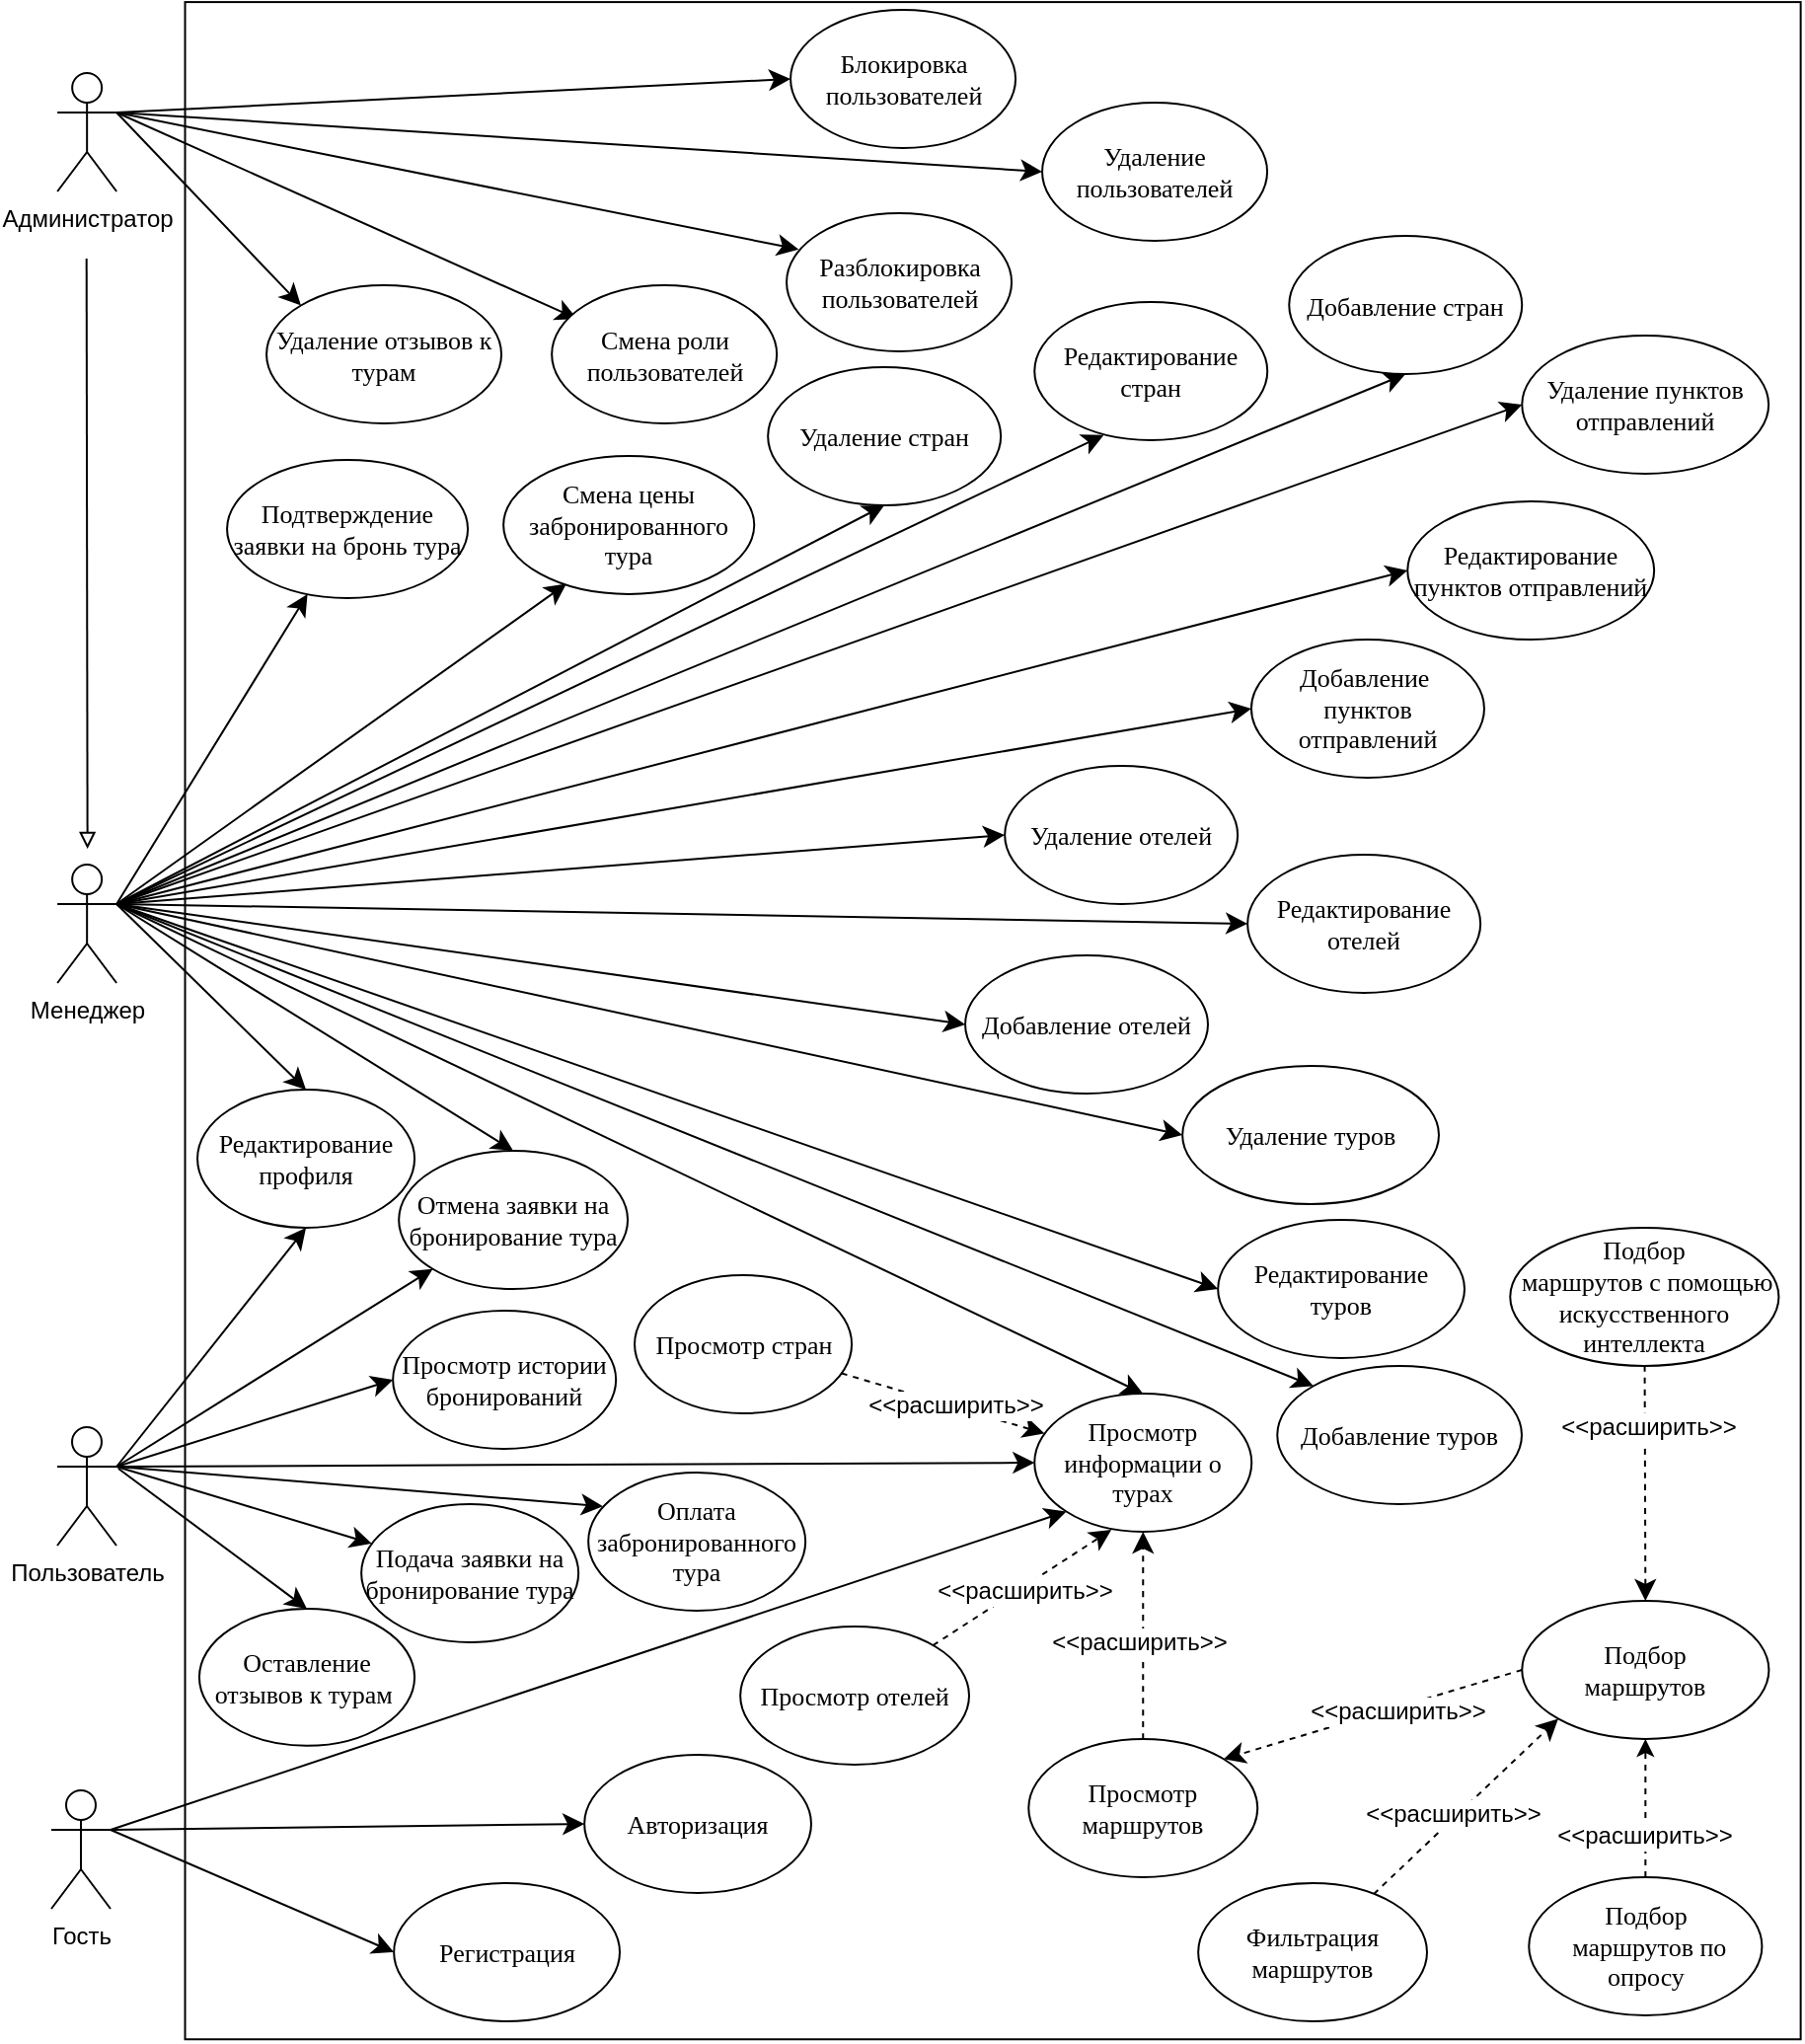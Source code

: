 <mxfile version="27.1.4">
  <diagram name="Страница — 1" id="NZbn_GLvDckBzevisfvI">
    <mxGraphModel dx="-113" dy="646" grid="0" gridSize="10" guides="1" tooltips="1" connect="1" arrows="1" fold="1" page="0" pageScale="1" pageWidth="1654" pageHeight="1169" background="none" math="0" shadow="0">
      <root>
        <mxCell id="0" />
        <mxCell id="1" parent="0" />
        <mxCell id="JH5U76IGOBcUqnHT-_Kr-2" value="" style="rounded=0;whiteSpace=wrap;html=1;rotation=90;" parent="1" vertex="1">
          <mxGeometry x="411" y="161.81" width="1032.08" height="818.55" as="geometry" />
        </mxCell>
        <mxCell id="p_r1cKh_CzRkiVNsoP0s-78" style="edgeStyle=none;curved=1;rounded=0;orthogonalLoop=1;jettySize=auto;html=1;entryX=0;entryY=0.5;entryDx=0;entryDy=0;fontSize=12;startSize=8;endSize=8;endArrow=classic;endFill=1;exitX=1;exitY=0.333;exitDx=0;exitDy=0;exitPerimeter=0;" parent="1" target="p_r1cKh_CzRkiVNsoP0s-5" edge="1">
          <mxGeometry relative="1" as="geometry">
            <mxPoint x="480.03" y="981" as="sourcePoint" />
          </mxGeometry>
        </mxCell>
        <mxCell id="bwHQZoLI509qidypqNT2-47" style="rounded=0;orthogonalLoop=1;jettySize=auto;html=1;entryX=0;entryY=0.5;entryDx=0;entryDy=0;endArrow=classic;endFill=1;exitX=1;exitY=0.333;exitDx=0;exitDy=0;exitPerimeter=0;endSize=8;startSize=8;" parent="1" target="JH5U76IGOBcUqnHT-_Kr-12" edge="1">
          <mxGeometry relative="1" as="geometry">
            <mxPoint x="480.03" y="981" as="sourcePoint" />
          </mxGeometry>
        </mxCell>
        <mxCell id="pDSoibewKa74b2x92ERq-3" style="edgeStyle=none;curved=1;rounded=0;orthogonalLoop=1;jettySize=auto;html=1;entryX=0;entryY=1;entryDx=0;entryDy=0;fontSize=12;startSize=8;endSize=8;endArrow=classic;startFill=0;exitX=1;exitY=0.333;exitDx=0;exitDy=0;exitPerimeter=0;endFill=1;" parent="1" target="PDdnuKzg3xYcXvbAcvYy-11" edge="1">
          <mxGeometry relative="1" as="geometry">
            <mxPoint x="480.03" y="981" as="sourcePoint" />
          </mxGeometry>
        </mxCell>
        <mxCell id="OeR3qFUjESxq3L1rICcf-13" style="edgeStyle=none;shape=connector;rounded=0;orthogonalLoop=1;jettySize=auto;html=1;labelBackgroundColor=default;strokeColor=default;align=center;verticalAlign=middle;fontFamily=Helvetica;fontSize=11;fontColor=default;endArrow=classic;endFill=1;exitX=1;exitY=0.333;exitDx=0;exitDy=0;exitPerimeter=0;endSize=8;startSize=8;" parent="1" target="OeR3qFUjESxq3L1rICcf-8" edge="1">
          <mxGeometry relative="1" as="geometry">
            <mxPoint x="483.08" y="797" as="sourcePoint" />
          </mxGeometry>
        </mxCell>
        <mxCell id="MzlMPMZbUSvePP-ofC2E-21" style="edgeStyle=none;curved=1;rounded=0;orthogonalLoop=1;jettySize=auto;html=1;entryX=0;entryY=1;entryDx=0;entryDy=0;fontSize=12;startSize=8;endSize=8;endArrow=classic;startFill=0;exitX=1;exitY=0.333;exitDx=0;exitDy=0;exitPerimeter=0;endFill=1;" parent="1" target="MzlMPMZbUSvePP-ofC2E-16" edge="1">
          <mxGeometry relative="1" as="geometry">
            <mxPoint x="483.08" y="797" as="sourcePoint" />
          </mxGeometry>
        </mxCell>
        <mxCell id="MzlMPMZbUSvePP-ofC2E-22" style="edgeStyle=none;curved=1;rounded=0;orthogonalLoop=1;jettySize=auto;html=1;entryX=0.067;entryY=0.244;entryDx=0;entryDy=0;fontSize=12;startSize=8;endSize=8;endArrow=classic;startFill=0;entryPerimeter=0;exitX=1;exitY=0.333;exitDx=0;exitDy=0;exitPerimeter=0;endFill=1;" parent="1" target="MzlMPMZbUSvePP-ofC2E-18" edge="1">
          <mxGeometry relative="1" as="geometry">
            <mxPoint x="483.08" y="797" as="sourcePoint" />
          </mxGeometry>
        </mxCell>
        <mxCell id="MzlMPMZbUSvePP-ofC2E-54" style="edgeStyle=none;curved=1;rounded=0;orthogonalLoop=1;jettySize=auto;html=1;entryX=0.5;entryY=1;entryDx=0;entryDy=0;fontSize=12;startSize=8;endSize=8;endArrow=classic;startFill=0;exitX=1;exitY=0.333;exitDx=0;exitDy=0;exitPerimeter=0;endFill=1;" parent="1" target="MzlMPMZbUSvePP-ofC2E-52" edge="1">
          <mxGeometry relative="1" as="geometry">
            <mxPoint x="483.08" y="797" as="sourcePoint" />
          </mxGeometry>
        </mxCell>
        <mxCell id="PDdnuKzg3xYcXvbAcvYy-16" style="edgeStyle=none;curved=1;rounded=0;orthogonalLoop=1;jettySize=auto;html=1;entryX=0;entryY=0.5;entryDx=0;entryDy=0;fontSize=12;startSize=8;endSize=8;endArrow=classic;startFill=0;exitX=1;exitY=0.333;exitDx=0;exitDy=0;exitPerimeter=0;endFill=1;" parent="1" target="PDdnuKzg3xYcXvbAcvYy-11" edge="1">
          <mxGeometry relative="1" as="geometry">
            <mxPoint x="483.08" y="797" as="sourcePoint" />
          </mxGeometry>
        </mxCell>
        <mxCell id="PDdnuKzg3xYcXvbAcvYy-90" style="edgeStyle=none;curved=1;rounded=0;orthogonalLoop=1;jettySize=auto;html=1;fontSize=12;startSize=8;endSize=8;endArrow=classic;startFill=0;entryX=0;entryY=0.5;entryDx=0;entryDy=0;exitX=1;exitY=0.333;exitDx=0;exitDy=0;exitPerimeter=0;endFill=1;" parent="1" target="PDdnuKzg3xYcXvbAcvYy-86" edge="1">
          <mxGeometry relative="1" as="geometry">
            <mxPoint x="882.08" y="879" as="targetPoint" />
            <mxPoint x="483.08" y="797" as="sourcePoint" />
          </mxGeometry>
        </mxCell>
        <mxCell id="VKElBH9GrZ8QgR8vNudi-1" style="edgeStyle=none;curved=1;rounded=0;orthogonalLoop=1;jettySize=auto;html=1;entryX=0.5;entryY=0;entryDx=0;entryDy=0;fontSize=12;startSize=8;endSize=8;" parent="1" target="OeR3qFUjESxq3L1rICcf-9" edge="1">
          <mxGeometry relative="1" as="geometry">
            <mxPoint x="484" y="798" as="sourcePoint" />
          </mxGeometry>
        </mxCell>
        <mxCell id="JH5U76IGOBcUqnHT-_Kr-21" style="rounded=0;orthogonalLoop=1;jettySize=auto;html=1;exitX=0.5;exitY=0;exitDx=0;exitDy=0;dashed=1;endArrow=classic;endFill=1;entryX=0.5;entryY=1;entryDx=0;entryDy=0;" parent="1" source="OeR3qFUjESxq3L1rICcf-7" target="OeR3qFUjESxq3L1rICcf-10" edge="1">
          <mxGeometry relative="1" as="geometry" />
        </mxCell>
        <mxCell id="VKElBH9GrZ8QgR8vNudi-22" value="&amp;lt;&amp;lt;расширить&amp;gt;&amp;gt;" style="edgeLabel;html=1;align=center;verticalAlign=middle;resizable=0;points=[];fontSize=12;" parent="JH5U76IGOBcUqnHT-_Kr-21" vertex="1" connectable="0">
          <mxGeometry x="-0.403" y="1" relative="1" as="geometry">
            <mxPoint as="offset" />
          </mxGeometry>
        </mxCell>
        <mxCell id="OeR3qFUjESxq3L1rICcf-7" value="&lt;span style=&quot;font-size: 13px;&quot;&gt;Подбор&lt;br&gt;&amp;nbsp;маршрутов по опросу&lt;/span&gt;" style="ellipse;whiteSpace=wrap;html=1;fontFamily=Times New Roman;" parent="1" vertex="1">
          <mxGeometry x="1198.63" y="1005" width="118.08" height="70" as="geometry" />
        </mxCell>
        <mxCell id="OeR3qFUjESxq3L1rICcf-8" value="Подача заявки на бронирование тура" style="ellipse;whiteSpace=wrap;html=1;fontFamily=Times New Roman;fontSize=13;" parent="1" vertex="1">
          <mxGeometry x="607.08" y="816" width="110" height="70" as="geometry" />
        </mxCell>
        <mxCell id="OeR3qFUjESxq3L1rICcf-9" value="&lt;font&gt;Оставление отзывов к турам&amp;nbsp;&lt;/font&gt;" style="ellipse;whiteSpace=wrap;html=1;fontFamily=Times New Roman;fontSize=13;" parent="1" vertex="1">
          <mxGeometry x="524.98" y="869" width="109.05" height="69.4" as="geometry" />
        </mxCell>
        <mxCell id="pDSoibewKa74b2x92ERq-12" style="edgeStyle=none;curved=1;rounded=0;orthogonalLoop=1;jettySize=auto;html=1;exitX=0;exitY=0.5;exitDx=0;exitDy=0;entryX=1;entryY=0;entryDx=0;entryDy=0;fontSize=12;startSize=8;endSize=8;dashed=1;" parent="1" source="OeR3qFUjESxq3L1rICcf-10" target="pDSoibewKa74b2x92ERq-9" edge="1">
          <mxGeometry relative="1" as="geometry" />
        </mxCell>
        <mxCell id="VKElBH9GrZ8QgR8vNudi-20" value="&amp;lt;&amp;lt;расширить&amp;gt;&amp;gt;" style="edgeLabel;html=1;align=center;verticalAlign=middle;resizable=0;points=[];fontSize=12;" parent="pDSoibewKa74b2x92ERq-12" vertex="1" connectable="0">
          <mxGeometry x="-0.158" y="2" relative="1" as="geometry">
            <mxPoint as="offset" />
          </mxGeometry>
        </mxCell>
        <mxCell id="OeR3qFUjESxq3L1rICcf-10" value="&lt;span style=&quot;font-size: 13px;&quot;&gt;Подбор&lt;/span&gt;&lt;div&gt;&lt;span style=&quot;font-size: 13px;&quot;&gt;маршрутов&lt;/span&gt;&lt;/div&gt;" style="ellipse;whiteSpace=wrap;html=1;fontFamily=Times New Roman;" parent="1" vertex="1">
          <mxGeometry x="1195.13" y="865" width="125.08" height="70" as="geometry" />
        </mxCell>
        <mxCell id="MzlMPMZbUSvePP-ofC2E-49" style="edgeStyle=none;curved=1;rounded=0;orthogonalLoop=1;jettySize=auto;html=1;entryX=0.251;entryY=0.925;entryDx=0;entryDy=0;fontSize=12;startSize=8;endSize=8;endArrow=classic;startFill=0;entryPerimeter=0;endFill=1;" parent="1" target="MzlMPMZbUSvePP-ofC2E-41" edge="1">
          <mxGeometry relative="1" as="geometry">
            <mxPoint x="483.08" y="512" as="sourcePoint" />
          </mxGeometry>
        </mxCell>
        <mxCell id="MzlMPMZbUSvePP-ofC2E-55" style="edgeStyle=none;curved=1;rounded=0;orthogonalLoop=1;jettySize=auto;html=1;entryX=0.5;entryY=0;entryDx=0;entryDy=0;fontSize=12;startSize=8;endSize=8;endArrow=classic;startFill=0;exitX=1;exitY=0.333;exitDx=0;exitDy=0;exitPerimeter=0;endFill=1;" parent="1" target="MzlMPMZbUSvePP-ofC2E-52" edge="1">
          <mxGeometry relative="1" as="geometry">
            <mxPoint x="483.08" y="512" as="sourcePoint" />
          </mxGeometry>
        </mxCell>
        <mxCell id="3vdqsZ3w8sdcXz_G86xq-1" style="edgeStyle=none;curved=1;rounded=0;orthogonalLoop=1;jettySize=auto;html=1;entryX=0.5;entryY=0;entryDx=0;entryDy=0;fontSize=12;startSize=8;endSize=8;endArrow=classic;startFill=0;exitX=1;exitY=0.333;exitDx=0;exitDy=0;exitPerimeter=0;endFill=1;" parent="1" target="MzlMPMZbUSvePP-ofC2E-16" edge="1">
          <mxGeometry relative="1" as="geometry">
            <mxPoint x="483.08" y="512" as="sourcePoint" />
          </mxGeometry>
        </mxCell>
        <mxCell id="PDdnuKzg3xYcXvbAcvYy-12" style="edgeStyle=none;curved=1;rounded=0;orthogonalLoop=1;jettySize=auto;html=1;entryX=0.5;entryY=0;entryDx=0;entryDy=0;fontSize=12;startSize=8;endSize=8;endArrow=classic;startFill=0;exitX=1;exitY=0.333;exitDx=0;exitDy=0;exitPerimeter=0;endFill=1;" parent="1" target="PDdnuKzg3xYcXvbAcvYy-11" edge="1">
          <mxGeometry relative="1" as="geometry">
            <mxPoint x="483.08" y="512" as="sourcePoint" />
          </mxGeometry>
        </mxCell>
        <mxCell id="PDdnuKzg3xYcXvbAcvYy-24" style="edgeStyle=none;curved=1;rounded=0;orthogonalLoop=1;jettySize=auto;html=1;entryX=0.5;entryY=1;entryDx=0;entryDy=0;fontSize=12;startSize=8;endSize=8;endArrow=classic;startFill=0;exitX=1;exitY=0.333;exitDx=0;exitDy=0;exitPerimeter=0;endFill=1;" parent="1" target="Wh_skNTm_gRzkw5U1JLL-6" edge="1">
          <mxGeometry relative="1" as="geometry">
            <mxPoint x="483.08" y="512" as="sourcePoint" />
          </mxGeometry>
        </mxCell>
        <mxCell id="PDdnuKzg3xYcXvbAcvYy-26" style="edgeStyle=none;curved=1;rounded=0;orthogonalLoop=1;jettySize=auto;html=1;entryX=0.297;entryY=0.963;entryDx=0;entryDy=0;fontSize=12;startSize=8;endSize=8;endArrow=classic;startFill=0;exitX=1;exitY=0.333;exitDx=0;exitDy=0;exitPerimeter=0;endFill=1;entryPerimeter=0;" parent="1" target="Wh_skNTm_gRzkw5U1JLL-7" edge="1">
          <mxGeometry relative="1" as="geometry">
            <mxPoint x="483.08" y="512" as="sourcePoint" />
          </mxGeometry>
        </mxCell>
        <mxCell id="PDdnuKzg3xYcXvbAcvYy-27" style="edgeStyle=none;curved=1;rounded=0;orthogonalLoop=1;jettySize=auto;html=1;entryX=0.5;entryY=1;entryDx=0;entryDy=0;fontSize=12;startSize=8;endSize=8;endArrow=classic;startFill=0;exitX=1;exitY=0.333;exitDx=0;exitDy=0;exitPerimeter=0;endFill=1;" parent="1" target="Wh_skNTm_gRzkw5U1JLL-13" edge="1">
          <mxGeometry relative="1" as="geometry">
            <mxPoint x="483.08" y="512" as="sourcePoint" />
          </mxGeometry>
        </mxCell>
        <mxCell id="PDdnuKzg3xYcXvbAcvYy-28" style="edgeStyle=none;curved=1;rounded=0;orthogonalLoop=1;jettySize=auto;html=1;entryX=0;entryY=0.5;entryDx=0;entryDy=0;fontSize=12;startSize=8;endSize=8;endArrow=classic;startFill=0;exitX=1;exitY=0.333;exitDx=0;exitDy=0;exitPerimeter=0;endFill=1;" parent="1" target="Wh_skNTm_gRzkw5U1JLL-24" edge="1">
          <mxGeometry relative="1" as="geometry">
            <mxPoint x="483.08" y="512" as="sourcePoint" />
          </mxGeometry>
        </mxCell>
        <mxCell id="PDdnuKzg3xYcXvbAcvYy-29" style="edgeStyle=none;curved=1;rounded=0;orthogonalLoop=1;jettySize=auto;html=1;entryX=0;entryY=0.5;entryDx=0;entryDy=0;fontSize=12;startSize=8;endSize=8;endArrow=classic;startFill=0;exitX=1;exitY=0.333;exitDx=0;exitDy=0;exitPerimeter=0;endFill=1;" parent="1" target="Wh_skNTm_gRzkw5U1JLL-22" edge="1">
          <mxGeometry relative="1" as="geometry">
            <mxPoint x="483.08" y="512" as="sourcePoint" />
          </mxGeometry>
        </mxCell>
        <mxCell id="PDdnuKzg3xYcXvbAcvYy-30" style="edgeStyle=none;curved=1;rounded=0;orthogonalLoop=1;jettySize=auto;html=1;entryX=0;entryY=0.5;entryDx=0;entryDy=0;fontSize=12;startSize=8;endSize=8;endArrow=classic;startFill=0;exitX=1;exitY=0.333;exitDx=0;exitDy=0;exitPerimeter=0;endFill=1;" parent="1" target="Wh_skNTm_gRzkw5U1JLL-8" edge="1">
          <mxGeometry relative="1" as="geometry">
            <mxPoint x="483.08" y="512" as="sourcePoint" />
          </mxGeometry>
        </mxCell>
        <mxCell id="PDdnuKzg3xYcXvbAcvYy-31" style="edgeStyle=none;curved=1;rounded=0;orthogonalLoop=1;jettySize=auto;html=1;entryX=0;entryY=0.5;entryDx=0;entryDy=0;fontSize=12;startSize=8;endSize=8;endArrow=classic;startFill=0;exitX=1;exitY=0.333;exitDx=0;exitDy=0;exitPerimeter=0;endFill=1;" parent="1" target="Wh_skNTm_gRzkw5U1JLL-12" edge="1">
          <mxGeometry relative="1" as="geometry">
            <mxPoint x="483.08" y="512" as="sourcePoint" />
          </mxGeometry>
        </mxCell>
        <mxCell id="PDdnuKzg3xYcXvbAcvYy-32" style="edgeStyle=none;curved=1;rounded=0;orthogonalLoop=1;jettySize=auto;html=1;entryX=0;entryY=0.5;entryDx=0;entryDy=0;fontSize=12;startSize=8;endSize=8;endArrow=classic;startFill=0;exitX=1;exitY=0.333;exitDx=0;exitDy=0;exitPerimeter=0;endFill=1;" parent="1" target="Wh_skNTm_gRzkw5U1JLL-27" edge="1">
          <mxGeometry relative="1" as="geometry">
            <mxPoint x="483.08" y="512" as="sourcePoint" />
          </mxGeometry>
        </mxCell>
        <mxCell id="PDdnuKzg3xYcXvbAcvYy-33" style="edgeStyle=none;curved=1;rounded=0;orthogonalLoop=1;jettySize=auto;html=1;entryX=0;entryY=0.5;entryDx=0;entryDy=0;fontSize=12;startSize=8;endSize=8;endArrow=classic;startFill=0;exitX=1;exitY=0.333;exitDx=0;exitDy=0;exitPerimeter=0;endFill=1;" parent="1" target="Wh_skNTm_gRzkw5U1JLL-10" edge="1">
          <mxGeometry relative="1" as="geometry">
            <mxPoint x="483.08" y="512" as="sourcePoint" />
          </mxGeometry>
        </mxCell>
        <mxCell id="PDdnuKzg3xYcXvbAcvYy-34" style="edgeStyle=none;curved=1;rounded=0;orthogonalLoop=1;jettySize=auto;html=1;entryX=0;entryY=0.5;entryDx=0;entryDy=0;fontSize=12;startSize=8;endSize=8;endArrow=classic;startFill=0;exitX=1;exitY=0.333;exitDx=0;exitDy=0;exitPerimeter=0;endFill=1;" parent="1" target="Wh_skNTm_gRzkw5U1JLL-2" edge="1">
          <mxGeometry relative="1" as="geometry">
            <mxPoint x="483.08" y="512" as="sourcePoint" />
          </mxGeometry>
        </mxCell>
        <mxCell id="PDdnuKzg3xYcXvbAcvYy-35" style="edgeStyle=none;curved=1;rounded=0;orthogonalLoop=1;jettySize=auto;html=1;entryX=0;entryY=0.5;entryDx=0;entryDy=0;fontSize=12;startSize=8;endSize=8;endArrow=classic;startFill=0;exitX=1;exitY=0.333;exitDx=0;exitDy=0;exitPerimeter=0;endFill=1;" parent="1" target="Wh_skNTm_gRzkw5U1JLL-11" edge="1">
          <mxGeometry relative="1" as="geometry">
            <mxPoint x="483.08" y="512" as="sourcePoint" />
          </mxGeometry>
        </mxCell>
        <mxCell id="PDdnuKzg3xYcXvbAcvYy-36" style="edgeStyle=none;curved=1;rounded=0;orthogonalLoop=1;jettySize=auto;html=1;entryX=0;entryY=0;entryDx=0;entryDy=0;fontSize=12;startSize=8;endSize=8;endArrow=classic;startFill=0;exitX=1;exitY=0.333;exitDx=0;exitDy=0;exitPerimeter=0;endFill=1;" parent="1" target="Wh_skNTm_gRzkw5U1JLL-23" edge="1">
          <mxGeometry relative="1" as="geometry">
            <mxPoint x="483.08" y="512" as="sourcePoint" />
          </mxGeometry>
        </mxCell>
        <mxCell id="Tde1RYHnbCcCl4A8BDwN-28" style="rounded=0;orthogonalLoop=1;jettySize=auto;html=1;endArrow=none;endFill=1;entryX=1;entryY=0.333;entryDx=0;entryDy=0;entryPerimeter=0;startArrow=classic;startFill=1;endSize=8;startSize=8;" parent="1" source="zMWsZsheXrGuxRjLxGXC-27" edge="1">
          <mxGeometry relative="1" as="geometry">
            <mxPoint x="483.08" y="512" as="targetPoint" />
          </mxGeometry>
        </mxCell>
        <mxCell id="zMWsZsheXrGuxRjLxGXC-27" value="Подтверждение заявки на бронь тура" style="ellipse;whiteSpace=wrap;html=1;fontFamily=Times New Roman;fontSize=13;" parent="1" vertex="1">
          <mxGeometry x="539.03" y="287" width="122" height="70" as="geometry" />
        </mxCell>
        <mxCell id="nBBlVvWBp2isnyXZccdl-5" style="edgeStyle=none;curved=1;rounded=0;orthogonalLoop=1;jettySize=auto;html=1;entryX=0;entryY=0;entryDx=0;entryDy=0;fontSize=12;startSize=8;endSize=8;endArrow=classic;endFill=1;exitX=1;exitY=0.333;exitDx=0;exitDy=0;exitPerimeter=0;" parent="1" target="zMWsZsheXrGuxRjLxGXC-46" edge="1">
          <mxGeometry relative="1" as="geometry">
            <mxPoint x="483.08" y="111" as="sourcePoint" />
          </mxGeometry>
        </mxCell>
        <mxCell id="PDdnuKzg3xYcXvbAcvYy-73" style="edgeStyle=none;curved=1;rounded=0;orthogonalLoop=1;jettySize=auto;html=1;entryX=0;entryY=0.5;entryDx=0;entryDy=0;fontSize=12;startSize=8;endSize=8;endArrow=classic;startFill=0;exitX=1;exitY=0.333;exitDx=0;exitDy=0;exitPerimeter=0;endFill=1;" parent="1" target="PDdnuKzg3xYcXvbAcvYy-65" edge="1">
          <mxGeometry relative="1" as="geometry">
            <mxPoint x="483.08" y="111" as="sourcePoint" />
          </mxGeometry>
        </mxCell>
        <mxCell id="PDdnuKzg3xYcXvbAcvYy-74" style="edgeStyle=none;curved=1;rounded=0;orthogonalLoop=1;jettySize=auto;html=1;entryX=0;entryY=0.5;entryDx=0;entryDy=0;fontSize=12;startSize=8;endSize=8;endArrow=classic;startFill=0;exitX=1;exitY=0.333;exitDx=0;exitDy=0;exitPerimeter=0;endFill=1;" parent="1" target="PDdnuKzg3xYcXvbAcvYy-64" edge="1">
          <mxGeometry relative="1" as="geometry">
            <mxPoint x="483.08" y="111" as="sourcePoint" />
          </mxGeometry>
        </mxCell>
        <mxCell id="PDdnuKzg3xYcXvbAcvYy-75" style="edgeStyle=none;curved=1;rounded=0;orthogonalLoop=1;jettySize=auto;html=1;entryX=0.054;entryY=0.262;entryDx=0;entryDy=0;fontSize=12;startSize=8;endSize=8;endArrow=classic;startFill=0;exitX=1;exitY=0.333;exitDx=0;exitDy=0;exitPerimeter=0;endFill=1;entryPerimeter=0;" parent="1" target="PDdnuKzg3xYcXvbAcvYy-70" edge="1">
          <mxGeometry relative="1" as="geometry">
            <mxPoint x="838.459" y="179.071" as="targetPoint" />
            <mxPoint x="483.08" y="111" as="sourcePoint" />
          </mxGeometry>
        </mxCell>
        <mxCell id="PDdnuKzg3xYcXvbAcvYy-76" style="edgeStyle=none;curved=1;rounded=0;orthogonalLoop=1;jettySize=auto;html=1;entryX=0;entryY=1;entryDx=0;entryDy=0;fontSize=12;startSize=8;endSize=8;endArrow=classic;startFill=0;exitX=1;exitY=0.333;exitDx=0;exitDy=0;exitPerimeter=0;endFill=1;" parent="1" edge="1">
          <mxGeometry relative="1" as="geometry">
            <mxPoint x="716.509" y="215.571" as="targetPoint" />
            <mxPoint x="483.08" y="111" as="sourcePoint" />
          </mxGeometry>
        </mxCell>
        <mxCell id="zMWsZsheXrGuxRjLxGXC-46" value="Удаление отзывов к турам" style="ellipse;whiteSpace=wrap;html=1;fontFamily=Times New Roman;fontSize=13;" parent="1" vertex="1">
          <mxGeometry x="559.03" y="198.5" width="119" height="70" as="geometry" />
        </mxCell>
        <mxCell id="p_r1cKh_CzRkiVNsoP0s-5" value="&lt;span style=&quot;font-size: 13px;&quot;&gt;Авторизация&lt;/span&gt;" style="ellipse;whiteSpace=wrap;html=1;fontFamily=Times New Roman;" parent="1" vertex="1">
          <mxGeometry x="720.08" y="943" width="114.92" height="70" as="geometry" />
        </mxCell>
        <mxCell id="p_r1cKh_CzRkiVNsoP0s-27" style="edgeStyle=none;curved=1;rounded=0;orthogonalLoop=1;jettySize=auto;html=1;exitX=1;exitY=0.5;exitDx=0;exitDy=0;fontSize=12;startSize=8;endSize=8;" parent="1" edge="1">
          <mxGeometry relative="1" as="geometry">
            <mxPoint x="1100.03" y="709" as="sourcePoint" />
            <mxPoint x="1100.03" y="709" as="targetPoint" />
          </mxGeometry>
        </mxCell>
        <mxCell id="JH5U76IGOBcUqnHT-_Kr-12" value="&lt;span style=&quot;font-size: 13px;&quot;&gt;Регистрация&lt;/span&gt;" style="ellipse;whiteSpace=wrap;html=1;fontFamily=Times New Roman;" parent="1" vertex="1">
          <mxGeometry x="623.58" y="1008" width="114.42" height="70" as="geometry" />
        </mxCell>
        <mxCell id="JH5U76IGOBcUqnHT-_Kr-34" style="edgeStyle=orthogonalEdgeStyle;rounded=0;orthogonalLoop=1;jettySize=auto;html=1;exitX=0.5;exitY=1;exitDx=0;exitDy=0;" parent="1" edge="1">
          <mxGeometry relative="1" as="geometry">
            <mxPoint x="829.08" y="226" as="sourcePoint" />
            <mxPoint x="829.08" y="226" as="targetPoint" />
          </mxGeometry>
        </mxCell>
        <mxCell id="MzlMPMZbUSvePP-ofC2E-16" value="Отмена заявки на бронирование тура" style="ellipse;whiteSpace=wrap;html=1;fontFamily=Times New Roman;fontSize=13;" parent="1" vertex="1">
          <mxGeometry x="626.08" y="637" width="115.95" height="70" as="geometry" />
        </mxCell>
        <mxCell id="MzlMPMZbUSvePP-ofC2E-18" value="Оплата забронированного тура" style="ellipse;whiteSpace=wrap;html=1;fontFamily=Times New Roman;fontSize=13;" parent="1" vertex="1">
          <mxGeometry x="722.08" y="800" width="110" height="70" as="geometry" />
        </mxCell>
        <mxCell id="MzlMPMZbUSvePP-ofC2E-26" style="edgeStyle=none;curved=1;rounded=0;orthogonalLoop=1;jettySize=auto;html=1;exitX=1;exitY=0.5;exitDx=0;exitDy=0;fontSize=12;startSize=8;endSize=8;" parent="1" edge="1">
          <mxGeometry relative="1" as="geometry">
            <mxPoint x="1061.03" y="417" as="sourcePoint" />
            <mxPoint x="1061.03" y="417" as="targetPoint" />
          </mxGeometry>
        </mxCell>
        <mxCell id="MzlMPMZbUSvePP-ofC2E-33" style="edgeStyle=none;curved=1;rounded=0;orthogonalLoop=1;jettySize=auto;html=1;exitX=1;exitY=0.5;exitDx=0;exitDy=0;fontSize=12;startSize=8;endSize=8;" parent="1" edge="1">
          <mxGeometry relative="1" as="geometry">
            <mxPoint x="1278.03" y="586" as="sourcePoint" />
            <mxPoint x="1278.03" y="586" as="targetPoint" />
          </mxGeometry>
        </mxCell>
        <mxCell id="MzlMPMZbUSvePP-ofC2E-41" value="Смена цены забронированного тура" style="ellipse;whiteSpace=wrap;html=1;fontFamily=Times New Roman;fontSize=13;" parent="1" vertex="1">
          <mxGeometry x="679.08" y="285" width="127.05" height="70" as="geometry" />
        </mxCell>
        <mxCell id="MzlMPMZbUSvePP-ofC2E-52" value="Редактирование профиля" style="ellipse;whiteSpace=wrap;html=1;fontFamily=Times New Roman;fontSize=13;" parent="1" vertex="1">
          <mxGeometry x="524.03" y="606" width="110" height="70" as="geometry" />
        </mxCell>
        <mxCell id="Wh_skNTm_gRzkw5U1JLL-2" value="Удаление туров" style="ellipse;whiteSpace=wrap;html=1;fontFamily=Times New Roman;fontSize=13;" parent="1" vertex="1">
          <mxGeometry x="1023.08" y="594" width="129.92" height="70" as="geometry" />
        </mxCell>
        <mxCell id="Wh_skNTm_gRzkw5U1JLL-6" value="Удаление стран" style="ellipse;whiteSpace=wrap;html=1;fontFamily=Times New Roman;fontSize=13;" parent="1" vertex="1">
          <mxGeometry x="813.08" y="240" width="118" height="70" as="geometry" />
        </mxCell>
        <mxCell id="Wh_skNTm_gRzkw5U1JLL-7" value="Редактирование стран" style="ellipse;whiteSpace=wrap;html=1;fontFamily=Times New Roman;fontSize=13;" parent="1" vertex="1">
          <mxGeometry x="948.13" y="207" width="118" height="70" as="geometry" />
        </mxCell>
        <mxCell id="Wh_skNTm_gRzkw5U1JLL-8" value="Добавление&amp;nbsp;&lt;br&gt;&lt;span style=&quot;background-color: transparent; color: light-dark(rgb(0, 0, 0), rgb(255, 255, 255));&quot;&gt;пунктов отправлений&lt;/span&gt;" style="ellipse;whiteSpace=wrap;html=1;fontFamily=Times New Roman;fontSize=13;" parent="1" vertex="1">
          <mxGeometry x="1057.98" y="378" width="118" height="70" as="geometry" />
        </mxCell>
        <mxCell id="Wh_skNTm_gRzkw5U1JLL-10" value="Добавление отелей" style="ellipse;whiteSpace=wrap;html=1;fontFamily=Times New Roman;fontSize=13;" parent="1" vertex="1">
          <mxGeometry x="913.03" y="538" width="122.97" height="70" as="geometry" />
        </mxCell>
        <mxCell id="Wh_skNTm_gRzkw5U1JLL-11" value="Редактирование &lt;br&gt;туров" style="ellipse;whiteSpace=wrap;html=1;fontFamily=Times New Roman;fontSize=13;" parent="1" vertex="1">
          <mxGeometry x="1041.08" y="672" width="124.92" height="70" as="geometry" />
        </mxCell>
        <mxCell id="Wh_skNTm_gRzkw5U1JLL-12" value="Удаление отелей" style="ellipse;whiteSpace=wrap;html=1;fontFamily=Times New Roman;fontSize=13;" parent="1" vertex="1">
          <mxGeometry x="933.08" y="442" width="118" height="70" as="geometry" />
        </mxCell>
        <mxCell id="Wh_skNTm_gRzkw5U1JLL-13" value="Добавление стран" style="ellipse;whiteSpace=wrap;html=1;fontFamily=Times New Roman;fontSize=13;" parent="1" vertex="1">
          <mxGeometry x="1077.13" y="173.5" width="118" height="70" as="geometry" />
        </mxCell>
        <mxCell id="Wh_skNTm_gRzkw5U1JLL-22" value="Редактирование&lt;div&gt;пунктов отправлений&lt;/div&gt;" style="ellipse;whiteSpace=wrap;html=1;fontFamily=Times New Roman;fontSize=13;" parent="1" vertex="1">
          <mxGeometry x="1137.13" y="308" width="124.95" height="70" as="geometry" />
        </mxCell>
        <mxCell id="Wh_skNTm_gRzkw5U1JLL-23" value="Добавление туров" style="ellipse;whiteSpace=wrap;html=1;fontFamily=Times New Roman;fontSize=13;" parent="1" vertex="1">
          <mxGeometry x="1071.13" y="746" width="123.87" height="70" as="geometry" />
        </mxCell>
        <mxCell id="Wh_skNTm_gRzkw5U1JLL-24" value="Удаление пунктов отправлений" style="ellipse;whiteSpace=wrap;html=1;fontFamily=Times New Roman;fontSize=13;" parent="1" vertex="1">
          <mxGeometry x="1195.13" y="224" width="124.95" height="70" as="geometry" />
        </mxCell>
        <mxCell id="Wh_skNTm_gRzkw5U1JLL-27" value="Редактирование отелей" style="ellipse;whiteSpace=wrap;html=1;fontFamily=Times New Roman;fontSize=13;" parent="1" vertex="1">
          <mxGeometry x="1056.08" y="487" width="118" height="70" as="geometry" />
        </mxCell>
        <mxCell id="pDSoibewKa74b2x92ERq-5" style="edgeStyle=none;curved=1;rounded=0;orthogonalLoop=1;jettySize=auto;html=1;fontSize=12;startSize=8;endSize=8;endArrow=classic;startFill=0;endFill=1;dashed=1;" parent="1" source="Wh_skNTm_gRzkw5U1JLL-28" target="PDdnuKzg3xYcXvbAcvYy-11" edge="1">
          <mxGeometry relative="1" as="geometry" />
        </mxCell>
        <mxCell id="VKElBH9GrZ8QgR8vNudi-24" value="&amp;lt;&amp;lt;расширить&amp;gt;&amp;gt;" style="edgeLabel;html=1;align=center;verticalAlign=middle;resizable=0;points=[];fontSize=12;" parent="pDSoibewKa74b2x92ERq-5" vertex="1" connectable="0">
          <mxGeometry x="0.112" y="1" relative="1" as="geometry">
            <mxPoint as="offset" />
          </mxGeometry>
        </mxCell>
        <mxCell id="Wh_skNTm_gRzkw5U1JLL-28" value="&lt;font style=&quot;font-size: 13px;&quot;&gt;Просмотр стран&lt;/font&gt;" style="ellipse;whiteSpace=wrap;html=1;fontFamily=Times New Roman;" parent="1" vertex="1">
          <mxGeometry x="745.53" y="700" width="110" height="70" as="geometry" />
        </mxCell>
        <mxCell id="pDSoibewKa74b2x92ERq-6" style="edgeStyle=none;curved=1;rounded=0;orthogonalLoop=1;jettySize=auto;html=1;entryX=0.354;entryY=0.986;entryDx=0;entryDy=0;fontSize=12;startSize=8;endSize=8;dashed=1;entryPerimeter=0;" parent="1" source="Wh_skNTm_gRzkw5U1JLL-29" target="PDdnuKzg3xYcXvbAcvYy-11" edge="1">
          <mxGeometry relative="1" as="geometry" />
        </mxCell>
        <mxCell id="VKElBH9GrZ8QgR8vNudi-19" value="&amp;lt;&amp;lt;расширить&amp;gt;&amp;gt;" style="edgeLabel;html=1;align=center;verticalAlign=middle;resizable=0;points=[];fontSize=12;" parent="pDSoibewKa74b2x92ERq-6" vertex="1" connectable="0">
          <mxGeometry x="0.002" y="-2" relative="1" as="geometry">
            <mxPoint as="offset" />
          </mxGeometry>
        </mxCell>
        <mxCell id="Wh_skNTm_gRzkw5U1JLL-29" value="&lt;font style=&quot;font-size: 13px;&quot;&gt;Просмотр отелей&lt;/font&gt;" style="ellipse;whiteSpace=wrap;html=1;fontFamily=Times New Roman;" parent="1" vertex="1">
          <mxGeometry x="799.08" y="878" width="115.92" height="70" as="geometry" />
        </mxCell>
        <mxCell id="PDdnuKzg3xYcXvbAcvYy-78" style="edgeStyle=none;curved=1;rounded=0;orthogonalLoop=1;jettySize=auto;html=1;fontSize=12;startSize=8;endSize=8;entryX=0;entryY=1;entryDx=0;entryDy=0;endArrow=classic;endFill=1;dashed=1;" parent="1" source="Wh_skNTm_gRzkw5U1JLL-30" target="OeR3qFUjESxq3L1rICcf-10" edge="1">
          <mxGeometry relative="1" as="geometry" />
        </mxCell>
        <mxCell id="VKElBH9GrZ8QgR8vNudi-21" value="&amp;lt;&amp;lt;расширить&amp;gt;&amp;gt;" style="edgeLabel;html=1;align=center;verticalAlign=middle;resizable=0;points=[];fontSize=12;" parent="PDdnuKzg3xYcXvbAcvYy-78" vertex="1" connectable="0">
          <mxGeometry x="-0.114" y="2" relative="1" as="geometry">
            <mxPoint as="offset" />
          </mxGeometry>
        </mxCell>
        <mxCell id="Wh_skNTm_gRzkw5U1JLL-30" value="&lt;font style=&quot;font-size: 13px;&quot;&gt;Фильтрация&lt;/font&gt;&lt;div&gt;&lt;font style=&quot;font-size: 13px;&quot;&gt;маршрутов&lt;/font&gt;&lt;/div&gt;" style="ellipse;whiteSpace=wrap;html=1;fontFamily=Times New Roman;" parent="1" vertex="1">
          <mxGeometry x="1031.08" y="1008" width="115.92" height="70" as="geometry" />
        </mxCell>
        <mxCell id="PDdnuKzg3xYcXvbAcvYy-80" style="edgeStyle=none;curved=1;rounded=0;orthogonalLoop=1;jettySize=auto;html=1;entryX=0.5;entryY=0;entryDx=0;entryDy=0;fontSize=12;startSize=8;endSize=8;endArrow=classic;endFill=1;dashed=1;" parent="1" source="Wh_skNTm_gRzkw5U1JLL-32" target="OeR3qFUjESxq3L1rICcf-10" edge="1">
          <mxGeometry relative="1" as="geometry" />
        </mxCell>
        <mxCell id="VKElBH9GrZ8QgR8vNudi-23" value="&amp;lt;&amp;lt;расширить&amp;gt;&amp;gt;" style="edgeLabel;html=1;align=center;verticalAlign=middle;resizable=0;points=[];fontSize=12;" parent="PDdnuKzg3xYcXvbAcvYy-80" vertex="1" connectable="0">
          <mxGeometry x="-0.49" y="1" relative="1" as="geometry">
            <mxPoint as="offset" />
          </mxGeometry>
        </mxCell>
        <mxCell id="Wh_skNTm_gRzkw5U1JLL-32" value="&lt;font style=&quot;font-size: 13px;&quot;&gt;Подбор&lt;br&gt;&amp;nbsp;маршрутов с помощью искусственного интеллекта&lt;/font&gt;" style="ellipse;whiteSpace=wrap;html=1;fontFamily=Times New Roman;" parent="1" vertex="1">
          <mxGeometry x="1189.13" y="676" width="136.08" height="70" as="geometry" />
        </mxCell>
        <mxCell id="PDdnuKzg3xYcXvbAcvYy-11" value="&lt;font style=&quot;font-size: 13px;&quot;&gt;Просмотр информации о турах&lt;/font&gt;" style="ellipse;whiteSpace=wrap;html=1;fontFamily=Times New Roman;" parent="1" vertex="1">
          <mxGeometry x="948.13" y="760" width="110" height="70" as="geometry" />
        </mxCell>
        <mxCell id="PDdnuKzg3xYcXvbAcvYy-23" style="edgeStyle=none;curved=1;rounded=0;orthogonalLoop=1;jettySize=auto;html=1;exitX=0;exitY=0.5;exitDx=0;exitDy=0;fontSize=12;startSize=8;endSize=8;" parent="1" source="Wh_skNTm_gRzkw5U1JLL-24" target="Wh_skNTm_gRzkw5U1JLL-24" edge="1">
          <mxGeometry relative="1" as="geometry" />
        </mxCell>
        <mxCell id="PDdnuKzg3xYcXvbAcvYy-64" value="Блокировка пользователей" style="ellipse;whiteSpace=wrap;html=1;fontFamily=Times New Roman;fontSize=13;" parent="1" vertex="1">
          <mxGeometry x="824.53" y="59" width="114" height="70" as="geometry" />
        </mxCell>
        <mxCell id="PDdnuKzg3xYcXvbAcvYy-65" value="Удаление пользователей" style="ellipse;whiteSpace=wrap;html=1;fontFamily=Times New Roman;fontSize=13;" parent="1" vertex="1">
          <mxGeometry x="952.03" y="106" width="114" height="70" as="geometry" />
        </mxCell>
        <mxCell id="PDdnuKzg3xYcXvbAcvYy-66" value="Смена роли пользователей" style="ellipse;whiteSpace=wrap;html=1;fontFamily=Times New Roman;fontSize=13;" parent="1" vertex="1">
          <mxGeometry x="703.58" y="198.5" width="114" height="70" as="geometry" />
        </mxCell>
        <mxCell id="PDdnuKzg3xYcXvbAcvYy-70" value="Разблокировка пользователей" style="ellipse;whiteSpace=wrap;html=1;fontFamily=Times New Roman;fontSize=13;" parent="1" vertex="1">
          <mxGeometry x="822.53" y="162" width="114" height="70" as="geometry" />
        </mxCell>
        <mxCell id="PDdnuKzg3xYcXvbAcvYy-85" style="rounded=0;orthogonalLoop=1;jettySize=auto;html=1;endArrow=block;endFill=0;" parent="1" edge="1">
          <mxGeometry relative="1" as="geometry">
            <mxPoint x="467.85" y="185" as="sourcePoint" />
            <mxPoint x="468.32" y="484" as="targetPoint" />
          </mxGeometry>
        </mxCell>
        <mxCell id="PDdnuKzg3xYcXvbAcvYy-86" value="Просмотр истории бронирований" style="ellipse;whiteSpace=wrap;html=1;fontFamily=Times New Roman;fontSize=13;" parent="1" vertex="1">
          <mxGeometry x="623.08" y="718" width="113" height="70" as="geometry" />
        </mxCell>
        <mxCell id="VKElBH9GrZ8QgR8vNudi-16" style="edgeStyle=none;curved=1;rounded=0;orthogonalLoop=1;jettySize=auto;html=1;exitX=0.5;exitY=0;exitDx=0;exitDy=0;entryX=0.5;entryY=1;entryDx=0;entryDy=0;fontSize=12;startSize=8;endSize=8;dashed=1;" parent="1" source="pDSoibewKa74b2x92ERq-9" target="PDdnuKzg3xYcXvbAcvYy-11" edge="1">
          <mxGeometry relative="1" as="geometry" />
        </mxCell>
        <mxCell id="VKElBH9GrZ8QgR8vNudi-17" value="&amp;lt;&amp;lt;расширить&amp;gt;&amp;gt;" style="edgeLabel;html=1;align=center;verticalAlign=middle;resizable=0;points=[];fontSize=12;" parent="VKElBH9GrZ8QgR8vNudi-16" vertex="1" connectable="0">
          <mxGeometry x="-0.06" y="2" relative="1" as="geometry">
            <mxPoint as="offset" />
          </mxGeometry>
        </mxCell>
        <mxCell id="pDSoibewKa74b2x92ERq-9" value="&lt;font style=&quot;font-size: 13px;&quot;&gt;Просмотр маршрутов&lt;/font&gt;" style="ellipse;whiteSpace=wrap;html=1;fontFamily=Times New Roman;" parent="1" vertex="1">
          <mxGeometry x="945.14" y="935" width="115.98" height="70" as="geometry" />
        </mxCell>
        <mxCell id="VKElBH9GrZ8QgR8vNudi-3" value="Администратор" style="shape=umlActor;verticalLabelPosition=bottom;verticalAlign=top;html=1;outlineConnect=0;" parent="1" vertex="1">
          <mxGeometry x="453.08" y="91" width="30" height="60" as="geometry" />
        </mxCell>
        <mxCell id="VKElBH9GrZ8QgR8vNudi-4" value="Менеджер" style="shape=umlActor;verticalLabelPosition=bottom;verticalAlign=top;html=1;outlineConnect=0;" parent="1" vertex="1">
          <mxGeometry x="453.08" y="492" width="30" height="60" as="geometry" />
        </mxCell>
        <mxCell id="VKElBH9GrZ8QgR8vNudi-6" value="Пользователь" style="shape=umlActor;verticalLabelPosition=bottom;verticalAlign=top;html=1;outlineConnect=0;" parent="1" vertex="1">
          <mxGeometry x="453" y="777" width="30" height="60" as="geometry" />
        </mxCell>
        <mxCell id="VKElBH9GrZ8QgR8vNudi-7" value="Гость" style="shape=umlActor;verticalLabelPosition=bottom;verticalAlign=top;html=1;outlineConnect=0;" parent="1" vertex="1">
          <mxGeometry x="450" y="961" width="30" height="60" as="geometry" />
        </mxCell>
      </root>
    </mxGraphModel>
  </diagram>
</mxfile>
